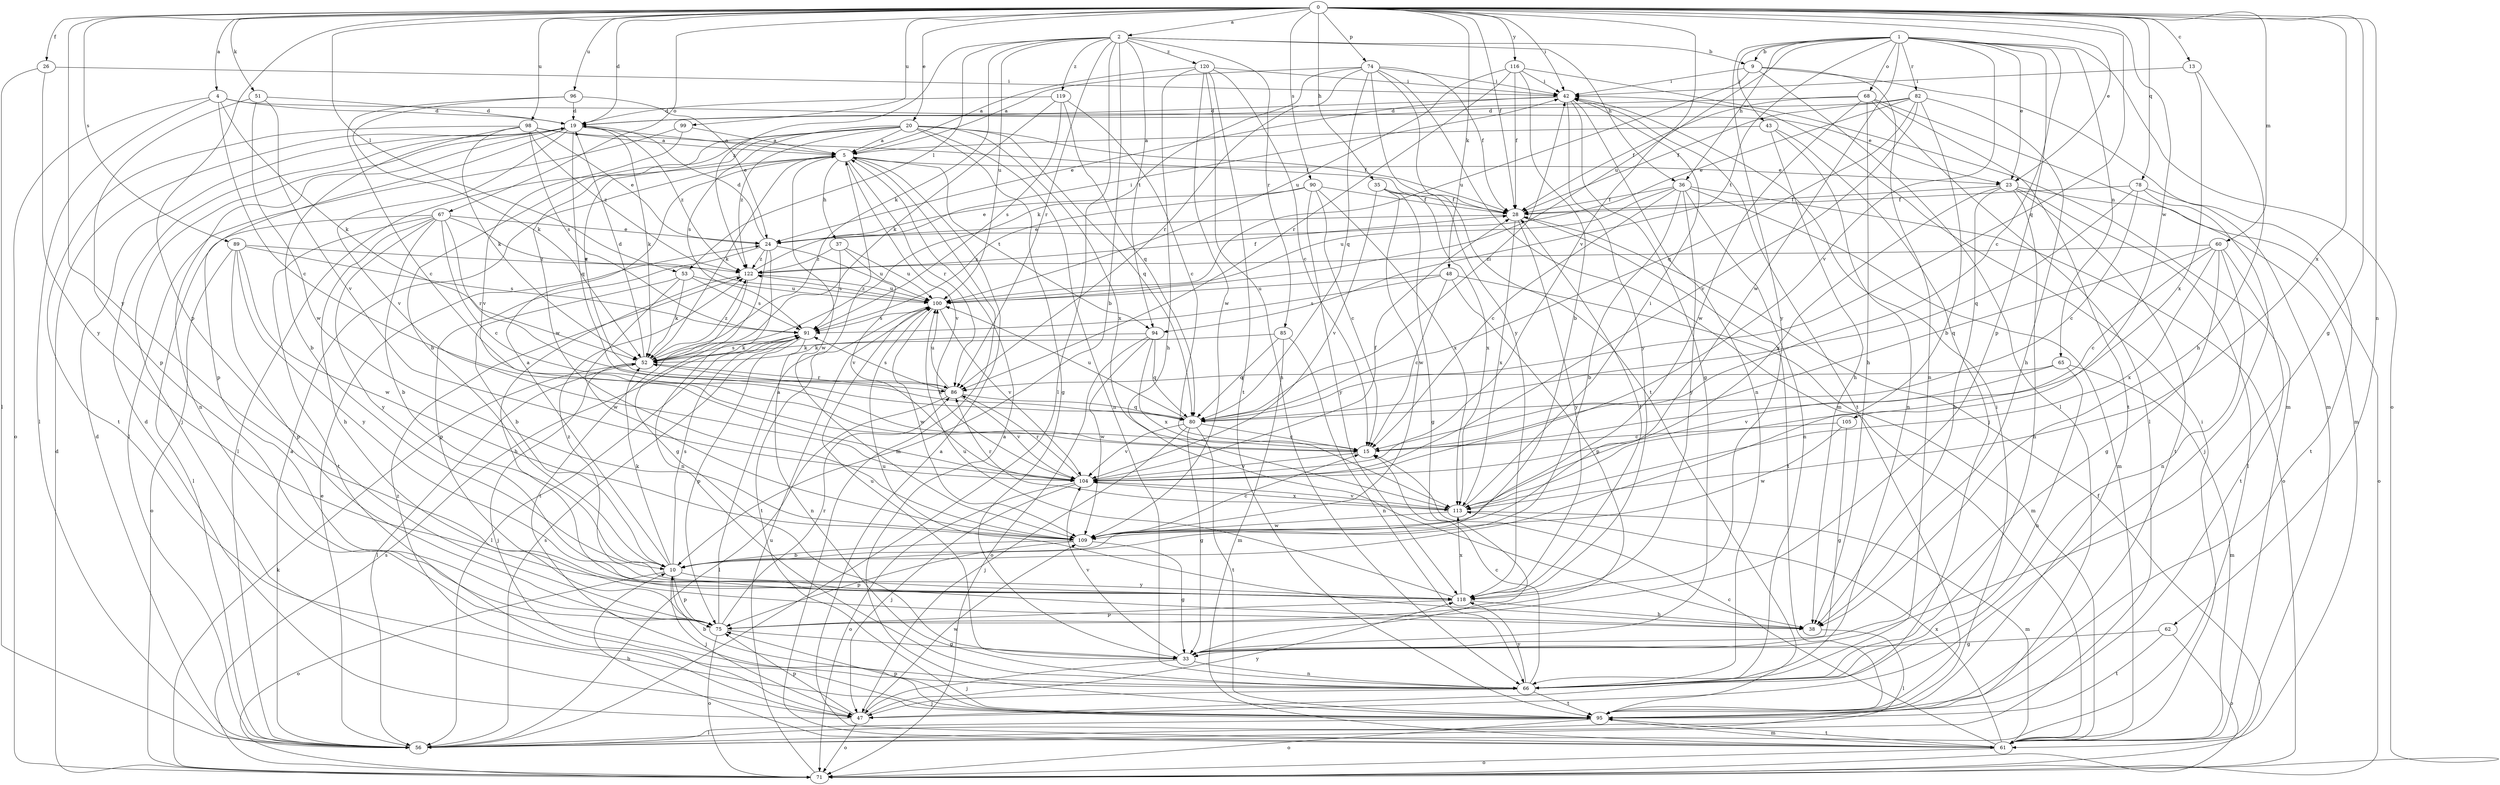 strict digraph  {
0;
1;
2;
4;
5;
9;
10;
13;
15;
19;
20;
23;
24;
26;
28;
33;
35;
36;
37;
38;
42;
43;
47;
48;
51;
52;
53;
56;
60;
61;
62;
65;
66;
67;
68;
71;
74;
75;
78;
80;
82;
85;
86;
89;
90;
91;
94;
95;
96;
98;
99;
100;
104;
105;
109;
113;
116;
118;
119;
120;
122;
0 -> 2  [label=a];
0 -> 4  [label=a];
0 -> 13  [label=c];
0 -> 19  [label=d];
0 -> 20  [label=e];
0 -> 23  [label=e];
0 -> 26  [label=f];
0 -> 28  [label=f];
0 -> 33  [label=g];
0 -> 35  [label=h];
0 -> 42  [label=i];
0 -> 48  [label=k];
0 -> 51  [label=k];
0 -> 53  [label=l];
0 -> 60  [label=m];
0 -> 62  [label=n];
0 -> 67  [label=o];
0 -> 74  [label=p];
0 -> 75  [label=p];
0 -> 78  [label=q];
0 -> 80  [label=q];
0 -> 89  [label=s];
0 -> 90  [label=s];
0 -> 96  [label=u];
0 -> 98  [label=u];
0 -> 99  [label=u];
0 -> 104  [label=v];
0 -> 105  [label=w];
0 -> 113  [label=x];
0 -> 116  [label=y];
0 -> 118  [label=y];
1 -> 9  [label=b];
1 -> 15  [label=c];
1 -> 23  [label=e];
1 -> 36  [label=h];
1 -> 43  [label=j];
1 -> 65  [label=n];
1 -> 68  [label=o];
1 -> 71  [label=o];
1 -> 75  [label=p];
1 -> 82  [label=r];
1 -> 94  [label=t];
1 -> 100  [label=u];
1 -> 104  [label=v];
1 -> 109  [label=w];
1 -> 118  [label=y];
2 -> 9  [label=b];
2 -> 10  [label=b];
2 -> 36  [label=h];
2 -> 52  [label=k];
2 -> 53  [label=l];
2 -> 56  [label=l];
2 -> 85  [label=r];
2 -> 86  [label=r];
2 -> 94  [label=t];
2 -> 100  [label=u];
2 -> 119  [label=z];
2 -> 120  [label=z];
2 -> 122  [label=z];
4 -> 15  [label=c];
4 -> 19  [label=d];
4 -> 23  [label=e];
4 -> 52  [label=k];
4 -> 56  [label=l];
4 -> 71  [label=o];
5 -> 23  [label=e];
5 -> 37  [label=h];
5 -> 52  [label=k];
5 -> 56  [label=l];
5 -> 61  [label=m];
5 -> 86  [label=r];
5 -> 94  [label=t];
5 -> 104  [label=v];
5 -> 109  [label=w];
9 -> 42  [label=i];
9 -> 56  [label=l];
9 -> 61  [label=m];
9 -> 66  [label=n];
9 -> 100  [label=u];
10 -> 5  [label=a];
10 -> 47  [label=j];
10 -> 52  [label=k];
10 -> 71  [label=o];
10 -> 75  [label=p];
10 -> 91  [label=s];
10 -> 118  [label=y];
13 -> 38  [label=h];
13 -> 42  [label=i];
13 -> 113  [label=x];
15 -> 104  [label=v];
19 -> 5  [label=a];
19 -> 47  [label=j];
19 -> 52  [label=k];
19 -> 66  [label=n];
19 -> 75  [label=p];
19 -> 80  [label=q];
19 -> 104  [label=v];
19 -> 122  [label=z];
20 -> 5  [label=a];
20 -> 10  [label=b];
20 -> 28  [label=f];
20 -> 33  [label=g];
20 -> 66  [label=n];
20 -> 80  [label=q];
20 -> 86  [label=r];
20 -> 91  [label=s];
20 -> 109  [label=w];
20 -> 113  [label=x];
20 -> 122  [label=z];
23 -> 28  [label=f];
23 -> 38  [label=h];
23 -> 56  [label=l];
23 -> 66  [label=n];
23 -> 71  [label=o];
23 -> 95  [label=t];
23 -> 113  [label=x];
24 -> 19  [label=d];
24 -> 33  [label=g];
24 -> 66  [label=n];
24 -> 75  [label=p];
24 -> 100  [label=u];
24 -> 122  [label=z];
26 -> 42  [label=i];
26 -> 56  [label=l];
26 -> 118  [label=y];
28 -> 24  [label=e];
28 -> 95  [label=t];
28 -> 113  [label=x];
28 -> 118  [label=y];
33 -> 47  [label=j];
33 -> 66  [label=n];
33 -> 100  [label=u];
33 -> 104  [label=v];
35 -> 28  [label=f];
35 -> 33  [label=g];
35 -> 104  [label=v];
35 -> 109  [label=w];
35 -> 113  [label=x];
36 -> 10  [label=b];
36 -> 15  [label=c];
36 -> 28  [label=f];
36 -> 61  [label=m];
36 -> 66  [label=n];
36 -> 71  [label=o];
36 -> 100  [label=u];
36 -> 118  [label=y];
37 -> 91  [label=s];
37 -> 100  [label=u];
37 -> 104  [label=v];
37 -> 122  [label=z];
38 -> 56  [label=l];
38 -> 100  [label=u];
42 -> 19  [label=d];
42 -> 24  [label=e];
42 -> 33  [label=g];
42 -> 66  [label=n];
42 -> 95  [label=t];
42 -> 118  [label=y];
43 -> 5  [label=a];
43 -> 38  [label=h];
43 -> 47  [label=j];
43 -> 66  [label=n];
47 -> 19  [label=d];
47 -> 71  [label=o];
47 -> 75  [label=p];
47 -> 109  [label=w];
47 -> 118  [label=y];
47 -> 122  [label=z];
48 -> 15  [label=c];
48 -> 61  [label=m];
48 -> 75  [label=p];
48 -> 91  [label=s];
48 -> 100  [label=u];
51 -> 19  [label=d];
51 -> 75  [label=p];
51 -> 104  [label=v];
51 -> 109  [label=w];
52 -> 19  [label=d];
52 -> 47  [label=j];
52 -> 56  [label=l];
52 -> 86  [label=r];
52 -> 91  [label=s];
52 -> 122  [label=z];
53 -> 10  [label=b];
53 -> 52  [label=k];
53 -> 91  [label=s];
53 -> 100  [label=u];
53 -> 109  [label=w];
56 -> 5  [label=a];
56 -> 19  [label=d];
56 -> 24  [label=e];
56 -> 91  [label=s];
60 -> 15  [label=c];
60 -> 33  [label=g];
60 -> 66  [label=n];
60 -> 80  [label=q];
60 -> 95  [label=t];
60 -> 113  [label=x];
60 -> 122  [label=z];
61 -> 5  [label=a];
61 -> 10  [label=b];
61 -> 15  [label=c];
61 -> 42  [label=i];
61 -> 71  [label=o];
61 -> 95  [label=t];
61 -> 113  [label=x];
62 -> 33  [label=g];
62 -> 71  [label=o];
62 -> 95  [label=t];
65 -> 61  [label=m];
65 -> 66  [label=n];
65 -> 86  [label=r];
65 -> 104  [label=v];
66 -> 10  [label=b];
66 -> 15  [label=c];
66 -> 47  [label=j];
66 -> 95  [label=t];
66 -> 118  [label=y];
67 -> 10  [label=b];
67 -> 15  [label=c];
67 -> 24  [label=e];
67 -> 38  [label=h];
67 -> 56  [label=l];
67 -> 86  [label=r];
67 -> 95  [label=t];
67 -> 100  [label=u];
67 -> 118  [label=y];
68 -> 19  [label=d];
68 -> 28  [label=f];
68 -> 38  [label=h];
68 -> 56  [label=l];
68 -> 61  [label=m];
68 -> 95  [label=t];
68 -> 109  [label=w];
71 -> 19  [label=d];
71 -> 28  [label=f];
71 -> 52  [label=k];
71 -> 91  [label=s];
71 -> 100  [label=u];
74 -> 5  [label=a];
74 -> 28  [label=f];
74 -> 42  [label=i];
74 -> 52  [label=k];
74 -> 61  [label=m];
74 -> 80  [label=q];
74 -> 86  [label=r];
74 -> 95  [label=t];
74 -> 118  [label=y];
75 -> 5  [label=a];
75 -> 33  [label=g];
75 -> 71  [label=o];
75 -> 86  [label=r];
78 -> 15  [label=c];
78 -> 28  [label=f];
78 -> 47  [label=j];
78 -> 80  [label=q];
78 -> 95  [label=t];
80 -> 15  [label=c];
80 -> 33  [label=g];
80 -> 42  [label=i];
80 -> 47  [label=j];
80 -> 52  [label=k];
80 -> 95  [label=t];
80 -> 100  [label=u];
80 -> 104  [label=v];
82 -> 10  [label=b];
82 -> 19  [label=d];
82 -> 24  [label=e];
82 -> 28  [label=f];
82 -> 38  [label=h];
82 -> 80  [label=q];
82 -> 104  [label=v];
85 -> 52  [label=k];
85 -> 61  [label=m];
85 -> 66  [label=n];
85 -> 80  [label=q];
86 -> 56  [label=l];
86 -> 80  [label=q];
86 -> 91  [label=s];
86 -> 100  [label=u];
86 -> 104  [label=v];
89 -> 71  [label=o];
89 -> 75  [label=p];
89 -> 91  [label=s];
89 -> 109  [label=w];
89 -> 118  [label=y];
89 -> 122  [label=z];
90 -> 15  [label=c];
90 -> 24  [label=e];
90 -> 28  [label=f];
90 -> 91  [label=s];
90 -> 113  [label=x];
90 -> 118  [label=y];
91 -> 52  [label=k];
91 -> 56  [label=l];
91 -> 66  [label=n];
91 -> 75  [label=p];
94 -> 52  [label=k];
94 -> 71  [label=o];
94 -> 80  [label=q];
94 -> 109  [label=w];
94 -> 113  [label=x];
95 -> 5  [label=a];
95 -> 42  [label=i];
95 -> 56  [label=l];
95 -> 61  [label=m];
95 -> 71  [label=o];
95 -> 75  [label=p];
96 -> 15  [label=c];
96 -> 19  [label=d];
96 -> 24  [label=e];
96 -> 52  [label=k];
98 -> 5  [label=a];
98 -> 10  [label=b];
98 -> 24  [label=e];
98 -> 28  [label=f];
98 -> 52  [label=k];
98 -> 91  [label=s];
98 -> 95  [label=t];
98 -> 122  [label=z];
99 -> 5  [label=a];
99 -> 56  [label=l];
99 -> 104  [label=v];
100 -> 91  [label=s];
100 -> 95  [label=t];
100 -> 104  [label=v];
100 -> 109  [label=w];
100 -> 122  [label=z];
104 -> 28  [label=f];
104 -> 47  [label=j];
104 -> 71  [label=o];
104 -> 86  [label=r];
104 -> 113  [label=x];
105 -> 15  [label=c];
105 -> 33  [label=g];
105 -> 109  [label=w];
109 -> 10  [label=b];
109 -> 15  [label=c];
109 -> 33  [label=g];
109 -> 75  [label=p];
113 -> 42  [label=i];
113 -> 61  [label=m];
113 -> 86  [label=r];
113 -> 104  [label=v];
113 -> 109  [label=w];
116 -> 10  [label=b];
116 -> 28  [label=f];
116 -> 42  [label=i];
116 -> 61  [label=m];
116 -> 86  [label=r];
116 -> 100  [label=u];
118 -> 28  [label=f];
118 -> 38  [label=h];
118 -> 75  [label=p];
118 -> 100  [label=u];
118 -> 113  [label=x];
118 -> 122  [label=z];
119 -> 15  [label=c];
119 -> 19  [label=d];
119 -> 52  [label=k];
119 -> 80  [label=q];
119 -> 91  [label=s];
120 -> 5  [label=a];
120 -> 15  [label=c];
120 -> 38  [label=h];
120 -> 42  [label=i];
120 -> 66  [label=n];
120 -> 95  [label=t];
120 -> 109  [label=w];
122 -> 28  [label=f];
122 -> 38  [label=h];
122 -> 42  [label=i];
122 -> 95  [label=t];
122 -> 100  [label=u];
}
